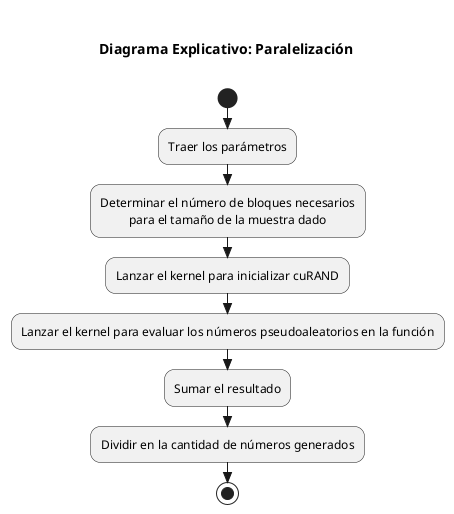 @startuml ArchitecturalDiagram

    title \n Diagrama Explicativo: Paralelización \n

    skinparam style strictuml
    skinparam defaultTextAlignment center

    skinparam monochrome true
    skinparam roundcorner 20

    
    start 
        :Traer los parámetros;
        :Determinar el número de bloques necesarios\npara el tamaño de la muestra dado;
        :Lanzar el kernel para inicializar cuRAND;
        :Lanzar el kernel para evaluar los números pseudoaleatorios en la función;
        :Sumar el resultado;
        :Dividir en la cantidad de números generados;
    stop


@enduml
